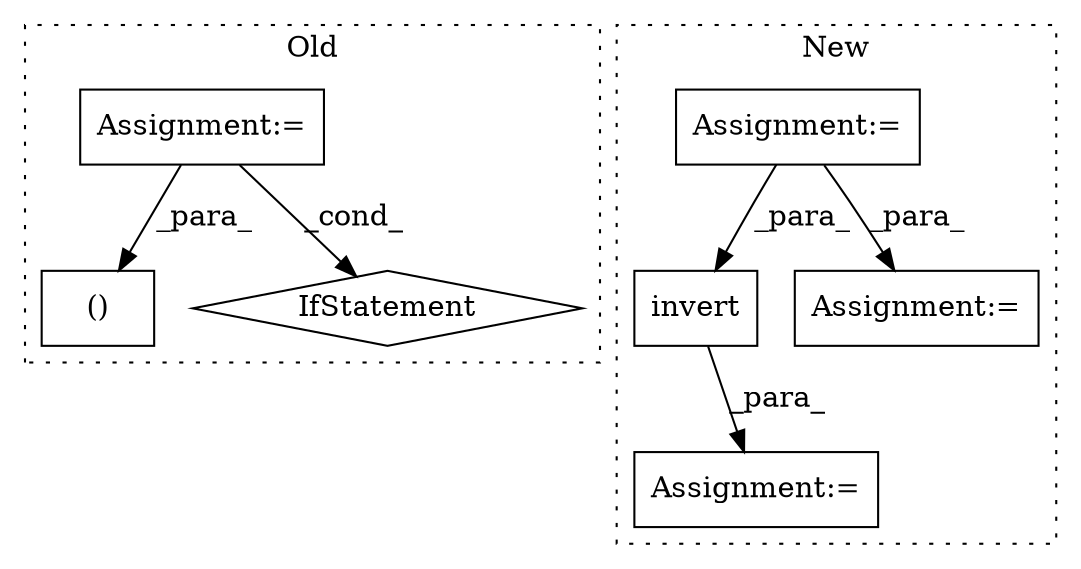 digraph G {
subgraph cluster0 {
1 [label="()" a="106" s="9904" l="31" shape="box"];
5 [label="Assignment:=" a="7" s="9655" l="1" shape="box"];
6 [label="IfStatement" a="25" s="9812" l="3" shape="diamond"];
label = "Old";
style="dotted";
}
subgraph cluster1 {
2 [label="invert" a="32" s="12024,12045" l="7,1" shape="box"];
3 [label="Assignment:=" a="7" s="12008" l="1" shape="box"];
4 [label="Assignment:=" a="7" s="11775" l="1" shape="box"];
7 [label="Assignment:=" a="7" s="12067" l="1" shape="box"];
label = "New";
style="dotted";
}
2 -> 3 [label="_para_"];
4 -> 2 [label="_para_"];
4 -> 7 [label="_para_"];
5 -> 6 [label="_cond_"];
5 -> 1 [label="_para_"];
}